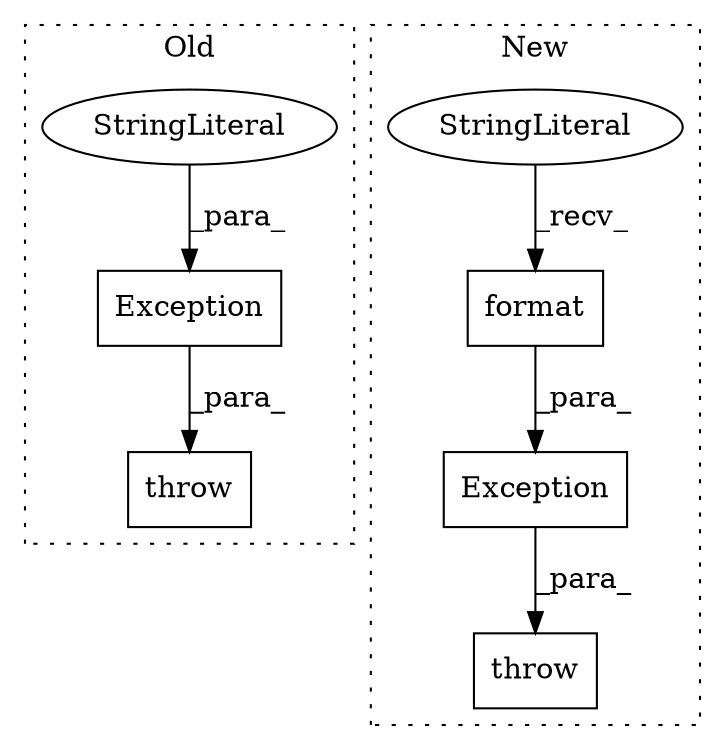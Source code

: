 digraph G {
subgraph cluster0 {
1 [label="throw" a="53" s="431" l="6" shape="box"];
4 [label="Exception" a="32" s="437,519" l="10,1" shape="box"];
7 [label="StringLiteral" a="45" s="447" l="72" shape="ellipse"];
label = "Old";
style="dotted";
}
subgraph cluster1 {
2 [label="Exception" a="32" s="437,560" l="10,1" shape="box"];
3 [label="throw" a="53" s="431" l="6" shape="box"];
5 [label="format" a="32" s="533,559" l="7,1" shape="box"];
6 [label="StringLiteral" a="45" s="511" l="21" shape="ellipse"];
label = "New";
style="dotted";
}
2 -> 3 [label="_para_"];
4 -> 1 [label="_para_"];
5 -> 2 [label="_para_"];
6 -> 5 [label="_recv_"];
7 -> 4 [label="_para_"];
}